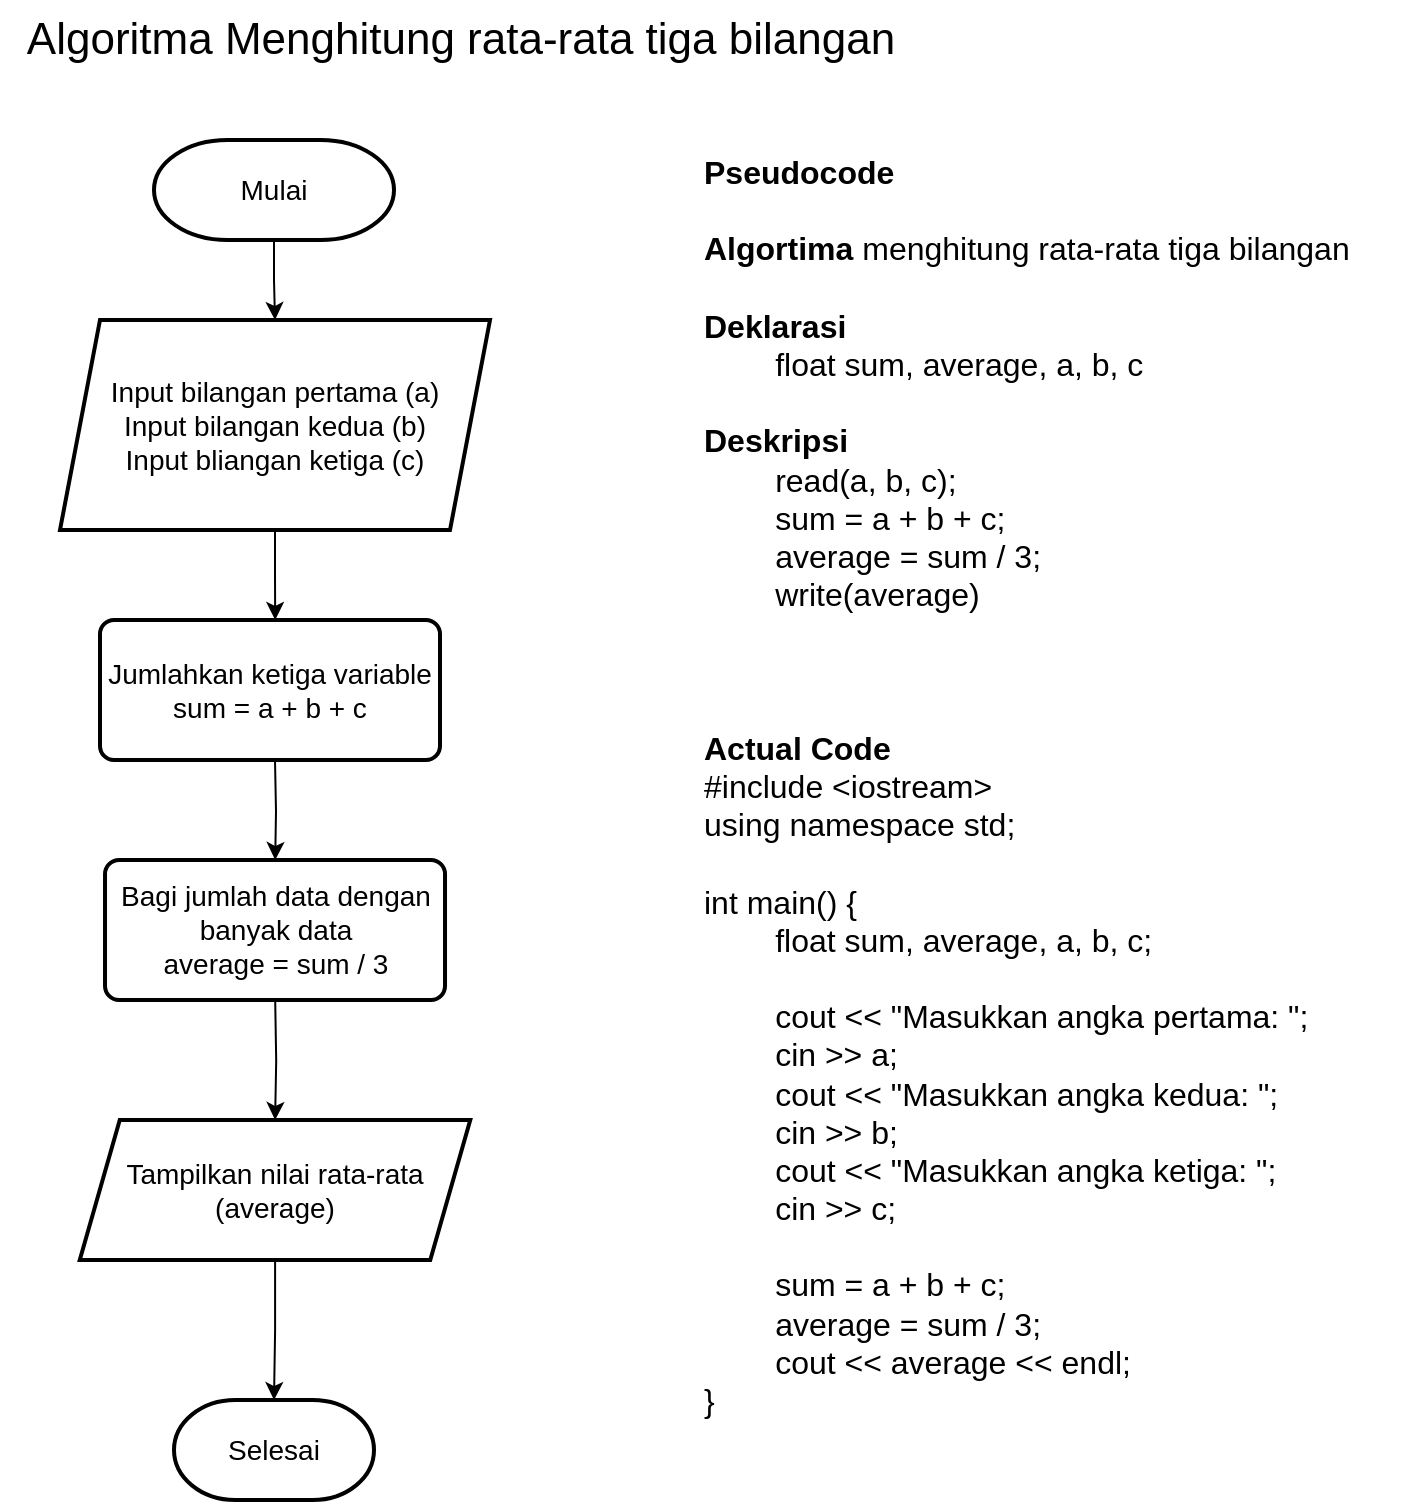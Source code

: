 <mxfile version="24.7.7">
  <diagram name="Page-1" id="_EbYnwEiGl2JT94nPJgb">
    <mxGraphModel dx="1050" dy="581" grid="1" gridSize="10" guides="1" tooltips="1" connect="1" arrows="1" fold="1" page="1" pageScale="1" pageWidth="850" pageHeight="1100" math="0" shadow="0">
      <root>
        <mxCell id="0" />
        <mxCell id="1" parent="0" />
        <mxCell id="dtrDHhorxiKLJA3zsfNm-3" value="" style="edgeStyle=orthogonalEdgeStyle;rounded=0;orthogonalLoop=1;jettySize=auto;html=1;" parent="1" source="dtrDHhorxiKLJA3zsfNm-1" target="dtrDHhorxiKLJA3zsfNm-2" edge="1">
          <mxGeometry relative="1" as="geometry" />
        </mxCell>
        <mxCell id="dtrDHhorxiKLJA3zsfNm-1" value="&lt;font style=&quot;font-size: 14px;&quot;&gt;Mulai&lt;/font&gt;" style="strokeWidth=2;html=1;shape=mxgraph.flowchart.terminator;whiteSpace=wrap;" parent="1" vertex="1">
          <mxGeometry x="87" y="80" width="120" height="50" as="geometry" />
        </mxCell>
        <mxCell id="dtrDHhorxiKLJA3zsfNm-20" value="" style="edgeStyle=orthogonalEdgeStyle;rounded=0;orthogonalLoop=1;jettySize=auto;html=1;" parent="1" source="dtrDHhorxiKLJA3zsfNm-2" edge="1">
          <mxGeometry relative="1" as="geometry">
            <mxPoint x="147.6" y="320" as="targetPoint" />
          </mxGeometry>
        </mxCell>
        <mxCell id="dtrDHhorxiKLJA3zsfNm-2" value="&lt;font style=&quot;font-size: 14px;&quot;&gt;Input bilangan pertama (a)&lt;/font&gt;&lt;div style=&quot;font-size: 14px;&quot;&gt;&lt;font style=&quot;font-size: 14px;&quot;&gt;Input bilangan kedua (b)&lt;/font&gt;&lt;/div&gt;&lt;div style=&quot;font-size: 14px;&quot;&gt;&lt;font style=&quot;font-size: 14px;&quot;&gt;Input bliangan ketiga (c)&lt;/font&gt;&lt;/div&gt;" style="shape=parallelogram;perimeter=parallelogramPerimeter;whiteSpace=wrap;html=1;fixedSize=1;strokeWidth=2;" parent="1" vertex="1">
          <mxGeometry x="40" y="170" width="215" height="105" as="geometry" />
        </mxCell>
        <mxCell id="dtrDHhorxiKLJA3zsfNm-22" value="" style="edgeStyle=orthogonalEdgeStyle;rounded=0;orthogonalLoop=1;jettySize=auto;html=1;" parent="1" edge="1">
          <mxGeometry relative="1" as="geometry">
            <mxPoint x="147.5" y="390" as="sourcePoint" />
            <mxPoint x="147.6" y="440" as="targetPoint" />
          </mxGeometry>
        </mxCell>
        <mxCell id="dtrDHhorxiKLJA3zsfNm-24" value="" style="edgeStyle=orthogonalEdgeStyle;rounded=0;orthogonalLoop=1;jettySize=auto;html=1;" parent="1" target="dtrDHhorxiKLJA3zsfNm-23" edge="1">
          <mxGeometry relative="1" as="geometry">
            <mxPoint x="147.6" y="510" as="sourcePoint" />
          </mxGeometry>
        </mxCell>
        <mxCell id="dtrDHhorxiKLJA3zsfNm-26" value="" style="edgeStyle=orthogonalEdgeStyle;rounded=0;orthogonalLoop=1;jettySize=auto;html=1;" parent="1" source="dtrDHhorxiKLJA3zsfNm-23" target="dtrDHhorxiKLJA3zsfNm-25" edge="1">
          <mxGeometry relative="1" as="geometry" />
        </mxCell>
        <mxCell id="dtrDHhorxiKLJA3zsfNm-23" value="&lt;font style=&quot;font-size: 14px;&quot;&gt;Tampilkan nilai rata-rata&lt;/font&gt;&lt;div style=&quot;font-size: 14px;&quot;&gt;&lt;font style=&quot;font-size: 14px;&quot;&gt;(average)&lt;/font&gt;&lt;/div&gt;" style="shape=parallelogram;perimeter=parallelogramPerimeter;whiteSpace=wrap;html=1;fixedSize=1;strokeWidth=2;" parent="1" vertex="1">
          <mxGeometry x="49.88" y="570" width="195.25" height="70" as="geometry" />
        </mxCell>
        <mxCell id="dtrDHhorxiKLJA3zsfNm-25" value="&lt;font style=&quot;font-size: 14px;&quot;&gt;Selesai&lt;/font&gt;" style="strokeWidth=2;html=1;shape=mxgraph.flowchart.terminator;whiteSpace=wrap;" parent="1" vertex="1">
          <mxGeometry x="97" y="710" width="100" height="50" as="geometry" />
        </mxCell>
        <mxCell id="eGJ7iLOZh6AmFC8puScM-1" value="&lt;font style=&quot;font-size: 14px;&quot;&gt;Jumlahkan ketiga variable&lt;/font&gt;&lt;div style=&quot;font-size: 14px;&quot;&gt;&lt;font style=&quot;font-size: 14px;&quot;&gt;sum = a + b + c&lt;/font&gt;&lt;/div&gt;" style="rounded=1;whiteSpace=wrap;html=1;absoluteArcSize=1;arcSize=14;strokeWidth=2;" parent="1" vertex="1">
          <mxGeometry x="60" y="320" width="170" height="70" as="geometry" />
        </mxCell>
        <mxCell id="eGJ7iLOZh6AmFC8puScM-3" value="&lt;font style=&quot;font-size: 14px;&quot;&gt;Bagi jumlah data dengan banyak data&lt;/font&gt;&lt;div style=&quot;font-size: 14px;&quot;&gt;average = sum / 3&lt;/div&gt;" style="rounded=1;whiteSpace=wrap;html=1;absoluteArcSize=1;arcSize=14;strokeWidth=2;" parent="1" vertex="1">
          <mxGeometry x="62.51" y="440" width="170" height="70" as="geometry" />
        </mxCell>
        <mxCell id="eGJ7iLOZh6AmFC8puScM-4" value="&lt;font style=&quot;font-size: 22px;&quot;&gt;Algoritma Menghitung rata-rata tiga bilangan&lt;/font&gt;" style="text;html=1;align=center;verticalAlign=middle;resizable=0;points=[];autosize=1;strokeColor=none;fillColor=none;" parent="1" vertex="1">
          <mxGeometry x="10" y="10" width="460" height="40" as="geometry" />
        </mxCell>
        <mxCell id="eGJ7iLOZh6AmFC8puScM-5" value="&lt;div&gt;&lt;font style=&quot;font-size: 16px;&quot;&gt;&lt;b&gt;Pseudocode&lt;/b&gt;&lt;/font&gt;&lt;/div&gt;&lt;div&gt;&lt;font style=&quot;font-size: 16px;&quot;&gt;&lt;br&gt;&lt;/font&gt;&lt;/div&gt;&lt;font style=&quot;font-size: 16px;&quot;&gt;&lt;b&gt;Algortima&lt;/b&gt; menghitung rata-rata tiga bilangan&lt;/font&gt;&lt;div style=&quot;font-size: 16px;&quot;&gt;&lt;font style=&quot;font-size: 16px;&quot;&gt;&lt;br&gt;&lt;/font&gt;&lt;/div&gt;&lt;div style=&quot;font-size: 16px;&quot;&gt;&lt;font style=&quot;font-size: 16px;&quot;&gt;&lt;b&gt;Deklarasi&lt;/b&gt;&lt;/font&gt;&lt;/div&gt;&lt;div style=&quot;font-size: 16px;&quot;&gt;&lt;font style=&quot;font-size: 16px;&quot;&gt;&lt;span style=&quot;white-space: pre;&quot;&gt;&#x9;&lt;/span&gt;float sum, average, a, b, c&lt;br&gt;&lt;/font&gt;&lt;/div&gt;&lt;div style=&quot;font-size: 16px;&quot;&gt;&lt;font style=&quot;font-size: 16px;&quot;&gt;&lt;br&gt;&lt;/font&gt;&lt;/div&gt;&lt;div style=&quot;font-size: 16px;&quot;&gt;&lt;font style=&quot;font-size: 16px;&quot;&gt;&lt;b&gt;Deskripsi&lt;/b&gt;&lt;/font&gt;&lt;/div&gt;&lt;div style=&quot;font-size: 16px;&quot;&gt;&lt;font style=&quot;font-size: 16px;&quot;&gt;&lt;span style=&quot;white-space: pre;&quot;&gt;&#x9;&lt;/span&gt;read(a, b, c);&lt;br&gt;&lt;/font&gt;&lt;/div&gt;&lt;div style=&quot;font-size: 16px;&quot;&gt;&lt;font style=&quot;font-size: 16px;&quot;&gt;&lt;span style=&quot;white-space: pre;&quot;&gt;&#x9;&lt;/span&gt;sum = a + b + c;&lt;br&gt;&lt;/font&gt;&lt;/div&gt;&lt;div style=&quot;font-size: 16px;&quot;&gt;&lt;font style=&quot;font-size: 16px;&quot;&gt;&lt;span style=&quot;white-space: pre;&quot;&gt;&#x9;&lt;/span&gt;average = sum / 3;&lt;br&gt;&lt;/font&gt;&lt;/div&gt;&lt;div style=&quot;font-size: 16px;&quot;&gt;&lt;font style=&quot;font-size: 16px;&quot;&gt;&lt;span style=&quot;white-space: pre;&quot;&gt;&#x9;&lt;/span&gt;write(average)&lt;br&gt;&lt;/font&gt;&lt;/div&gt;&lt;div style=&quot;font-size: 16px;&quot;&gt;&lt;br&gt;&lt;/div&gt;&lt;div style=&quot;font-size: 16px;&quot;&gt;&lt;br&gt;&lt;/div&gt;&lt;div style=&quot;font-size: 16px;&quot;&gt;&lt;br&gt;&lt;/div&gt;&lt;div style=&quot;font-size: 16px;&quot;&gt;&lt;b&gt;Actual Code&lt;/b&gt;&lt;/div&gt;&lt;div style=&quot;font-size: 16px;&quot;&gt;#include &amp;lt;iostream&amp;gt;&lt;/div&gt;&lt;div style=&quot;font-size: 16px;&quot;&gt;using namespace std;&lt;/div&gt;&lt;div style=&quot;font-size: 16px;&quot;&gt;&lt;br&gt;&lt;/div&gt;&lt;div style=&quot;font-size: 16px;&quot;&gt;int main() {&lt;/div&gt;&lt;div style=&quot;font-size: 16px;&quot;&gt;&lt;span style=&quot;white-space: pre;&quot;&gt;&#x9;&lt;/span&gt;float sum, average, a, b, c;&lt;br&gt;&lt;/div&gt;&lt;div style=&quot;font-size: 16px;&quot;&gt;&lt;span style=&quot;white-space: pre;&quot;&gt;&#x9;&lt;/span&gt;&lt;br&gt;&lt;/div&gt;&lt;div style=&quot;font-size: 16px;&quot;&gt;&lt;span style=&quot;white-space: pre;&quot;&gt;&#x9;&lt;/span&gt;cout &amp;lt;&amp;lt; &quot;Masukkan angka pertama: &quot;;&lt;br&gt;&lt;/div&gt;&lt;div style=&quot;font-size: 16px;&quot;&gt;&lt;span style=&quot;white-space: pre;&quot;&gt;&#x9;&lt;/span&gt;cin &amp;gt;&amp;gt; a;&lt;br&gt;&lt;/div&gt;&lt;div style=&quot;font-size: 16px;&quot;&gt;&lt;div&gt;&lt;span style=&quot;white-space-collapse: preserve;&quot;&gt;&#x9;&lt;/span&gt;cout &amp;lt;&amp;lt; &quot;Masukkan angka kedua: &quot;;&lt;br&gt;&lt;/div&gt;&lt;div&gt;&lt;span style=&quot;white-space-collapse: preserve;&quot;&gt;&#x9;&lt;/span&gt;cin &amp;gt;&amp;gt; b;&lt;/div&gt;&lt;div&gt;&lt;div&gt;&lt;span style=&quot;white-space-collapse: preserve;&quot;&gt;&#x9;&lt;/span&gt;cout &amp;lt;&amp;lt; &quot;Masukkan angka ketiga: &quot;;&lt;br&gt;&lt;/div&gt;&lt;div&gt;&lt;span style=&quot;white-space-collapse: preserve;&quot;&gt;&#x9;&lt;/span&gt;cin &amp;gt;&amp;gt; c;&lt;/div&gt;&lt;/div&gt;&lt;div&gt;&lt;br&gt;&lt;/div&gt;&lt;div&gt;&lt;span style=&quot;white-space: pre;&quot;&gt;&#x9;&lt;/span&gt;sum = a + b + c;&lt;br&gt;&lt;/div&gt;&lt;div&gt;&lt;span style=&quot;white-space: pre;&quot;&gt;&#x9;&lt;/span&gt;average = sum / 3;&lt;br&gt;&lt;/div&gt;&lt;div&gt;&lt;span style=&quot;white-space: pre;&quot;&gt;&#x9;&lt;/span&gt;cout &amp;lt;&amp;lt; average &amp;lt;&amp;lt; endl;&lt;br&gt;&lt;/div&gt;&lt;/div&gt;&lt;div style=&quot;font-size: 16px;&quot;&gt;}&lt;/div&gt;" style="text;html=1;align=left;verticalAlign=top;resizable=0;points=[];autosize=1;strokeColor=none;fillColor=none;" parent="1" vertex="1">
          <mxGeometry x="360" y="80" width="350" height="650" as="geometry" />
        </mxCell>
      </root>
    </mxGraphModel>
  </diagram>
</mxfile>
